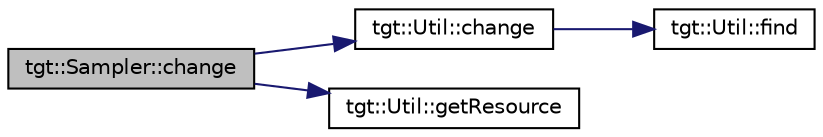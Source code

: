 digraph "tgt::Sampler::change"
{
 // LATEX_PDF_SIZE
  edge [fontname="Helvetica",fontsize="10",labelfontname="Helvetica",labelfontsize="10"];
  node [fontname="Helvetica",fontsize="10",shape=record];
  rankdir="LR";
  Node1 [label="tgt::Sampler::change",height=0.2,width=0.4,color="black", fillcolor="grey75", style="filled", fontcolor="black",tooltip=" "];
  Node1 -> Node2 [color="midnightblue",fontsize="10",style="solid",fontname="Helvetica"];
  Node2 [label="tgt::Util::change",height=0.2,width=0.4,color="black", fillcolor="white", style="filled",URL="$dd/d64/namespacetgt_1_1_util.html#a3df1d4886690d28d526b1dabc8faaea1",tooltip=" "];
  Node2 -> Node3 [color="midnightblue",fontsize="10",style="solid",fontname="Helvetica"];
  Node3 [label="tgt::Util::find",height=0.2,width=0.4,color="black", fillcolor="white", style="filled",URL="$dd/d64/namespacetgt_1_1_util.html#a90d6a563e6fe48f205f91c0127a02444",tooltip=" "];
  Node1 -> Node4 [color="midnightblue",fontsize="10",style="solid",fontname="Helvetica"];
  Node4 [label="tgt::Util::getResource",height=0.2,width=0.4,color="black", fillcolor="white", style="filled",URL="$dd/d64/namespacetgt_1_1_util.html#a4e9af614fd94a21454841dedd4e88257",tooltip=" "];
}
